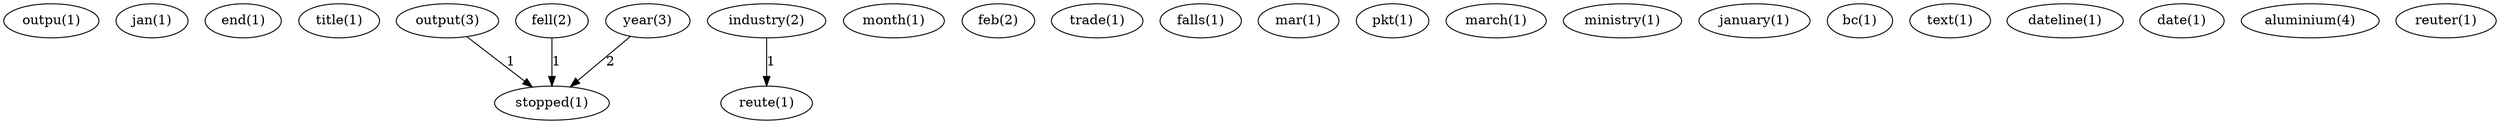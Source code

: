 digraph G {
  outpu [ label="outpu(1)" ];
  jan [ label="jan(1)" ];
  end [ label="end(1)" ];
  title [ label="title(1)" ];
  output [ label="output(3)" ];
  stopped [ label="stopped(1)" ];
  industry [ label="industry(2)" ];
  reute [ label="reute(1)" ];
  month [ label="month(1)" ];
  fell [ label="fell(2)" ];
  year [ label="year(3)" ];
  feb [ label="feb(2)" ];
  trade [ label="trade(1)" ];
  falls [ label="falls(1)" ];
  mar [ label="mar(1)" ];
  pkt [ label="pkt(1)" ];
  march [ label="march(1)" ];
  ministry [ label="ministry(1)" ];
  january [ label="january(1)" ];
  bc [ label="bc(1)" ];
  text [ label="text(1)" ];
  dateline [ label="dateline(1)" ];
  date [ label="date(1)" ];
  aluminium [ label="aluminium(4)" ];
  reuter [ label="reuter(1)" ];
  output -> stopped [ label="1" ];
  industry -> reute [ label="1" ];
  fell -> stopped [ label="1" ];
  year -> stopped [ label="2" ];
}
